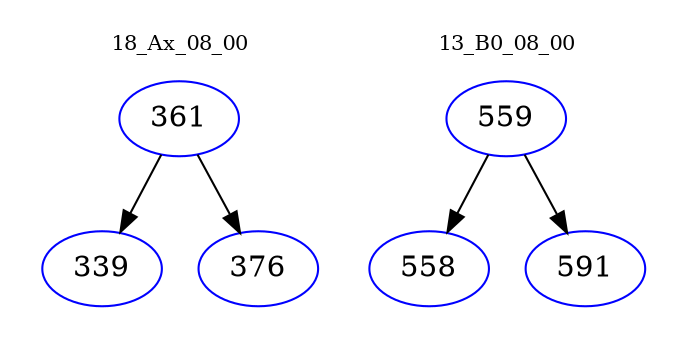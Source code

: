 digraph{
subgraph cluster_0 {
color = white
label = "18_Ax_08_00";
fontsize=10;
T0_361 [label="361", color="blue"]
T0_361 -> T0_339 [color="black"]
T0_339 [label="339", color="blue"]
T0_361 -> T0_376 [color="black"]
T0_376 [label="376", color="blue"]
}
subgraph cluster_1 {
color = white
label = "13_B0_08_00";
fontsize=10;
T1_559 [label="559", color="blue"]
T1_559 -> T1_558 [color="black"]
T1_558 [label="558", color="blue"]
T1_559 -> T1_591 [color="black"]
T1_591 [label="591", color="blue"]
}
}
